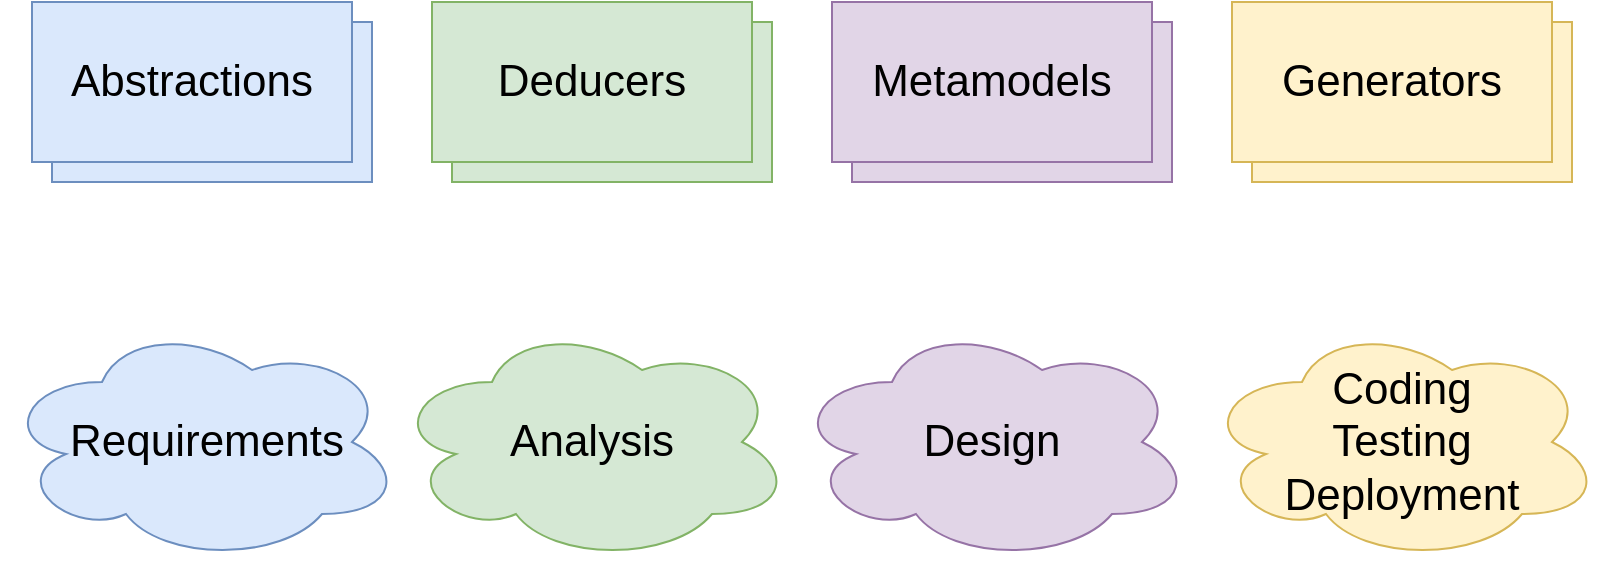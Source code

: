 <mxfile version="10.7.7" type="google"><diagram id="GnkJDhEkz5a-p9ZFHqT3" name="Page-1"><mxGraphModel dx="901" dy="551" grid="1" gridSize="10" guides="1" tooltips="1" connect="1" arrows="1" fold="1" page="1" pageScale="1" pageWidth="1100" pageHeight="850" math="0" shadow="0"><root><mxCell id="0"/><mxCell id="1" parent="0"/><mxCell id="mcaBJ0IMKfEOVJJ5CY21-9" value="" style="group" parent="1" vertex="1" connectable="0"><mxGeometry x="240" y="400" width="170" height="90" as="geometry"/></mxCell><mxCell id="mcaBJ0IMKfEOVJJ5CY21-4" value="" style="rounded=0;whiteSpace=wrap;html=1;fontSize=22;fillColor=#dae8fc;strokeColor=#6c8ebf;" parent="mcaBJ0IMKfEOVJJ5CY21-9" vertex="1"><mxGeometry x="10" y="10" width="160" height="80" as="geometry"/></mxCell><mxCell id="NQMZ5aJsxdRtTfZ1SXyV-1" value="Abstractions" style="rounded=0;whiteSpace=wrap;html=1;fontSize=22;fillColor=#dae8fc;strokeColor=#6c8ebf;" parent="mcaBJ0IMKfEOVJJ5CY21-9" vertex="1"><mxGeometry width="160" height="80" as="geometry"/></mxCell><mxCell id="mcaBJ0IMKfEOVJJ5CY21-24" value="" style="group" parent="1" vertex="1" connectable="0"><mxGeometry x="440" y="400" width="170" height="90" as="geometry"/></mxCell><mxCell id="mcaBJ0IMKfEOVJJ5CY21-23" value="" style="rounded=0;whiteSpace=wrap;html=1;fontSize=22;fillColor=#d5e8d4;strokeColor=#82b366;" parent="mcaBJ0IMKfEOVJJ5CY21-24" vertex="1"><mxGeometry x="10" y="10" width="160" height="80" as="geometry"/></mxCell><mxCell id="NQMZ5aJsxdRtTfZ1SXyV-4" value="Deducers" style="rounded=0;whiteSpace=wrap;html=1;fontSize=22;fillColor=#d5e8d4;strokeColor=#82b366;" parent="mcaBJ0IMKfEOVJJ5CY21-24" vertex="1"><mxGeometry width="160" height="80" as="geometry"/></mxCell><mxCell id="mcaBJ0IMKfEOVJJ5CY21-26" value="" style="group" parent="1" vertex="1" connectable="0"><mxGeometry x="640" y="400" width="170" height="90" as="geometry"/></mxCell><mxCell id="mcaBJ0IMKfEOVJJ5CY21-25" value="" style="rounded=0;whiteSpace=wrap;html=1;fontSize=22;fillColor=#e1d5e7;strokeColor=#9673a6;" parent="mcaBJ0IMKfEOVJJ5CY21-26" vertex="1"><mxGeometry x="10" y="10" width="160" height="80" as="geometry"/></mxCell><mxCell id="NQMZ5aJsxdRtTfZ1SXyV-3" value="Metamodels" style="rounded=0;whiteSpace=wrap;html=1;fontSize=22;fillColor=#e1d5e7;strokeColor=#9673a6;" parent="mcaBJ0IMKfEOVJJ5CY21-26" vertex="1"><mxGeometry width="160" height="80" as="geometry"/></mxCell><mxCell id="mcaBJ0IMKfEOVJJ5CY21-28" value="" style="group" parent="1" vertex="1" connectable="0"><mxGeometry x="840" y="400" width="170" height="90" as="geometry"/></mxCell><mxCell id="mcaBJ0IMKfEOVJJ5CY21-27" value="" style="rounded=0;whiteSpace=wrap;html=1;fontSize=22;fillColor=#fff2cc;strokeColor=#d6b656;" parent="mcaBJ0IMKfEOVJJ5CY21-28" vertex="1"><mxGeometry x="10" y="10" width="160" height="80" as="geometry"/></mxCell><mxCell id="mcaBJ0IMKfEOVJJ5CY21-1" value="Generators" style="rounded=0;whiteSpace=wrap;html=1;fontSize=22;fillColor=#fff2cc;strokeColor=#d6b656;" parent="mcaBJ0IMKfEOVJJ5CY21-28" vertex="1"><mxGeometry width="160" height="80" as="geometry"/></mxCell><mxCell id="AgyUroNf17R1rrgsSikX-1" value="Requirements" style="ellipse;shape=cloud;whiteSpace=wrap;html=1;fontSize=22;spacingLeft=5;fillColor=#dae8fc;strokeColor=#6c8ebf;" parent="1" vertex="1"><mxGeometry x="225" y="560" width="200" height="120" as="geometry"/></mxCell><mxCell id="AgyUroNf17R1rrgsSikX-2" value="Analysis" style="ellipse;shape=cloud;whiteSpace=wrap;html=1;fontSize=22;fillColor=#d5e8d4;strokeColor=#82b366;" parent="1" vertex="1"><mxGeometry x="420" y="560" width="200" height="120" as="geometry"/></mxCell><mxCell id="AgyUroNf17R1rrgsSikX-3" value="Design" style="ellipse;shape=cloud;whiteSpace=wrap;html=1;fontSize=22;fillColor=#e1d5e7;strokeColor=#9673a6;" parent="1" vertex="1"><mxGeometry x="620" y="560" width="200" height="120" as="geometry"/></mxCell><mxCell id="AgyUroNf17R1rrgsSikX-4" value="Coding &lt;br&gt;Testing &lt;br&gt;Deployment" style="ellipse;shape=cloud;whiteSpace=wrap;html=1;fontSize=22;fillColor=#fff2cc;strokeColor=#d6b656;" parent="1" vertex="1"><mxGeometry x="825" y="560" width="200" height="120" as="geometry"/></mxCell></root></mxGraphModel></diagram></mxfile>
